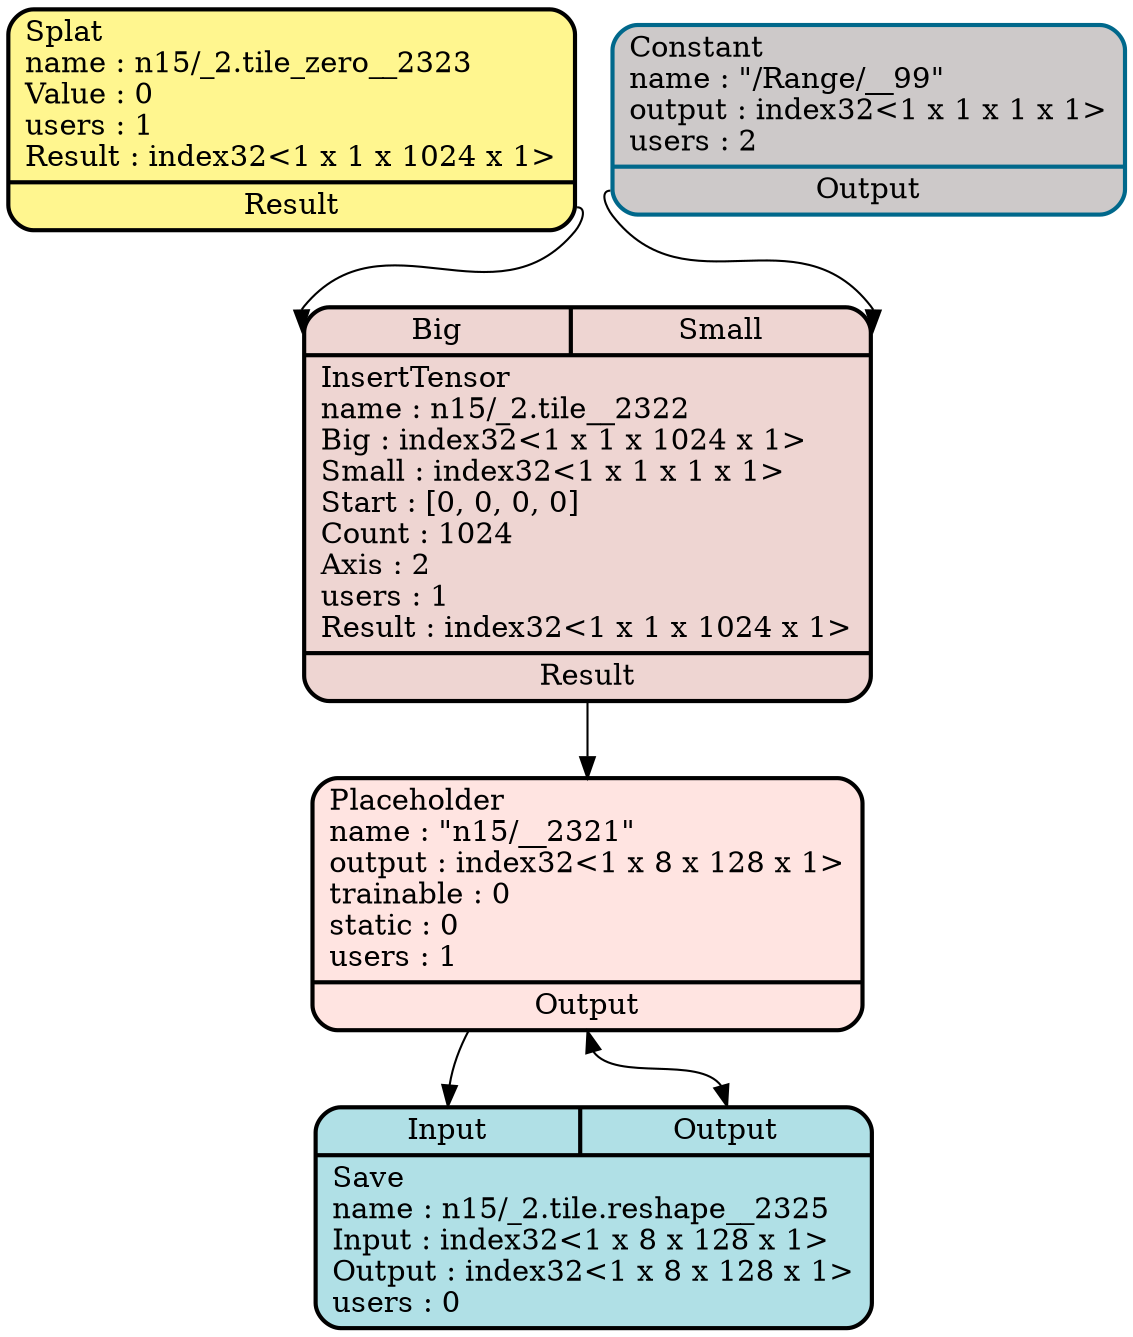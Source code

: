 digraph DAG {
	rankdir=TB;
"n15/__2325" [
	label = "{{<Input>Input|<Output>Output}|{Save\lname : n15/_2.tile.reshape__2325\lInput : index32\<1 x 8 x 128 x 1\>\lOutput : index32\<1 x 8 x 128 x 1\>\lusers : 0\l}}"
	shape = "record"
	style="filled,rounded"
	fillcolor=PowderBlue
penwidth = 2];

"n15/__2321" [
	label = "{{<Input>Input}|{Reshape\lname : n15/_2.tile.reshape__2321\lInput : index32\<1 x 1 x 1024 x 1\>\lDims : [1, 8, 128, 1]\lusers : 1\lResult : index32\<1 x 8 x 128 x 1\>\l}|{<Result>Result}}"
	shape = "record"
	style="filled,rounded"
	fillcolor=Yellow2
penwidth = 2];

"n15/__2322" [
	label = "{{<Big>Big|<Small>Small}|{InsertTensor\lname : n15/_2.tile__2322\lBig : index32\<1 x 1 x 1024 x 1\>\lSmall : index32\<1 x 1 x 1 x 1\>\lStart : [0, 0, 0, 0]\lCount : 1024\lAxis : 2\lusers : 1\lResult : index32\<1 x 1 x 1024 x 1\>\l}|{<Result>Result}}"
	shape = "record"
	style="filled,rounded"
	fillcolor=MistyRose2
penwidth = 2];

"n15/__2323" [
	label = "{{Splat\lname : n15/_2.tile_zero__2323\lValue : 0\lusers : 1\lResult : index32\<1 x 1 x 1024 x 1\>\l}|{<Result>Result}}"
	shape = "record"
	style="filled,rounded"
	fillcolor=Khaki1
penwidth = 2];

"/Range/__99" [
	label = "{{Constant\lname : \"/Range/__99\"\loutput : index32\<1 x 1 x 1 x 1\>\lusers : 2\l}|{<Output>Output}}"
	shape = "record"
	style="filled,rounded"
	fillcolor=Snow3 color=DeepSkyBlue4
penwidth = 2];

"n15/__2321" [
	label = "{{Placeholder\lname : \"n15/__2321\"\loutput : index32\<1 x 8 x 128 x 1\>\ltrainable : 0\lstatic : 0\lusers : 1\l}|{<Output>Output}}"
	shape = "record"
	style="filled,rounded"
	fillcolor=MistyRose1
penwidth = 2];

"/Range/__99" :"Output"  -> "n15/__2322" :"Small" ;
"n15/__2323" :"Result"  -> "n15/__2322" :"Big" ;
"n15/__2322" :"Result"  -> "n15/__2321" :"Input" ;
"n15/__2321" :"Output"  -> "n15/__2325" :"Output"  [dir="both"];
"n15/__2321" :"Result"  -> "n15/__2325" :"Input" ;
}